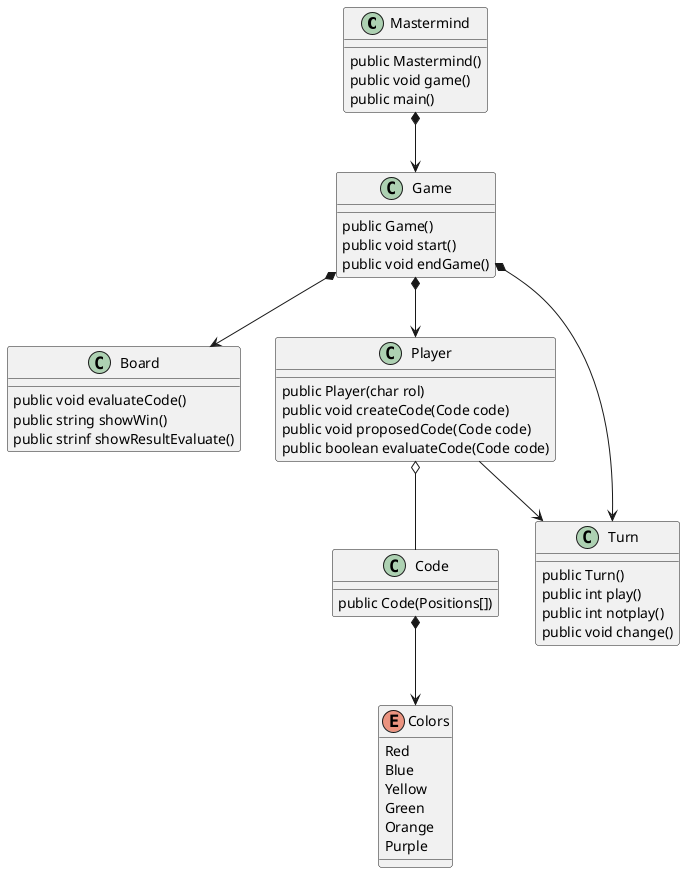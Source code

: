 @startuml Public Class Mastermind

class Mastermind{
    public Mastermind()
    public void game()
    public main()
}

class Game{
    public Game()
    public void start()
    public void endGame()
}

class Board {
    
    public void evaluateCode()
    public string showWin()
    public strinf showResultEvaluate()
}

class Player {
    public Player(char rol)
    public void createCode(Code code)
    public void proposedCode(Code code)
    public boolean evaluateCode(Code code)
        
}

class Code {
    public Code(Positions[])
}

class Turn {
    public Turn()
    public int play()
    public int notplay()
    public void change()
}

enum Colors {
    Red
    Blue
    Yellow
    Green
    Orange
    Purple    
}


Mastermind *--> Game
Game *--> Board
Game *--> Player
Game *--> Turn
Player o-- Code
Player --> Turn
Code *--> Colors
@enduml